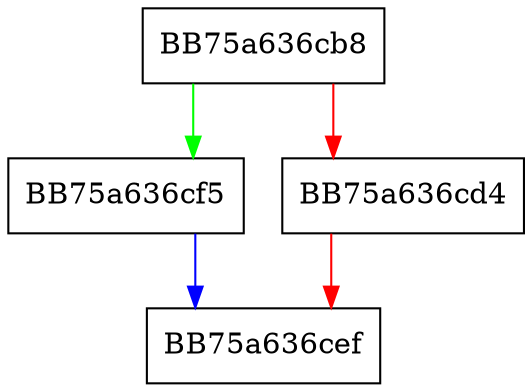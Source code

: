 digraph send_memory_scan_report {
  node [shape="box"];
  graph [splines=ortho];
  BB75a636cb8 -> BB75a636cf5 [color="green"];
  BB75a636cb8 -> BB75a636cd4 [color="red"];
  BB75a636cd4 -> BB75a636cef [color="red"];
  BB75a636cf5 -> BB75a636cef [color="blue"];
}